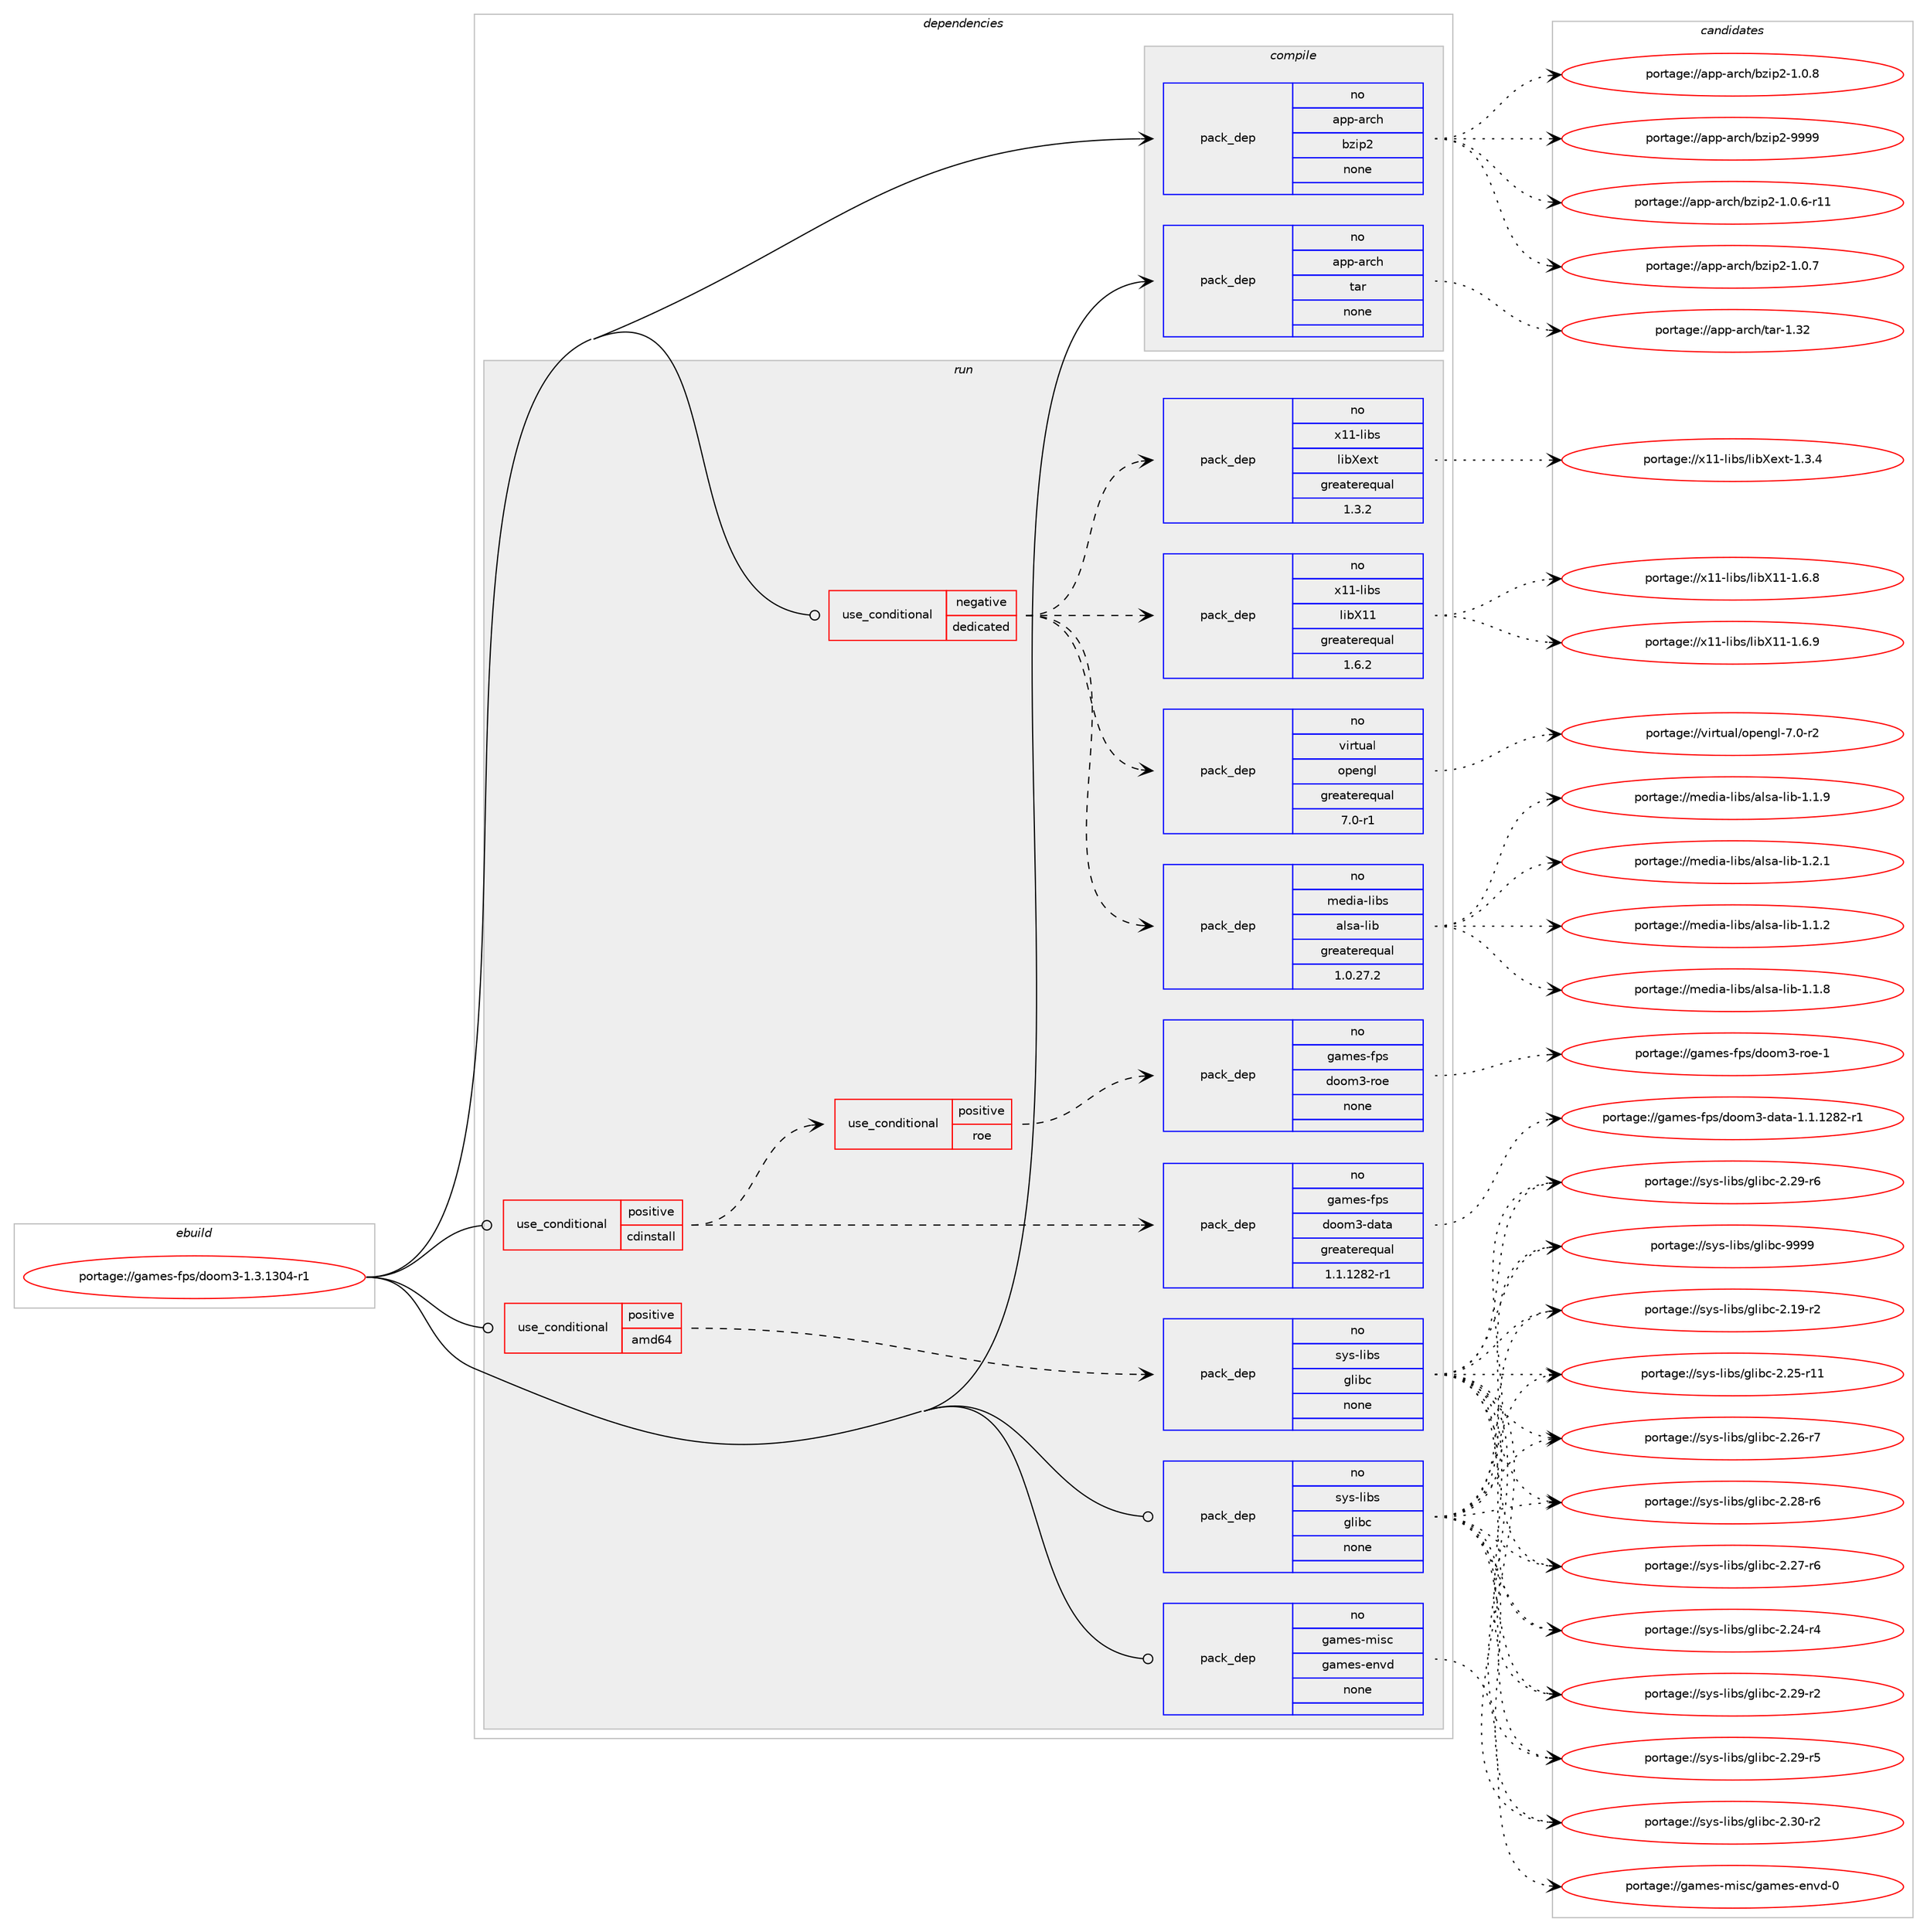 digraph prolog {

# *************
# Graph options
# *************

newrank=true;
concentrate=true;
compound=true;
graph [rankdir=LR,fontname=Helvetica,fontsize=10,ranksep=1.5];#, ranksep=2.5, nodesep=0.2];
edge  [arrowhead=vee];
node  [fontname=Helvetica,fontsize=10];

# **********
# The ebuild
# **********

subgraph cluster_leftcol {
color=gray;
rank=same;
label=<<i>ebuild</i>>;
id [label="portage://games-fps/doom3-1.3.1304-r1", color=red, width=4, href="../games-fps/doom3-1.3.1304-r1.svg"];
}

# ****************
# The dependencies
# ****************

subgraph cluster_midcol {
color=gray;
label=<<i>dependencies</i>>;
subgraph cluster_compile {
fillcolor="#eeeeee";
style=filled;
label=<<i>compile</i>>;
subgraph pack195614 {
dependency272590 [label=<<TABLE BORDER="0" CELLBORDER="1" CELLSPACING="0" CELLPADDING="4" WIDTH="220"><TR><TD ROWSPAN="6" CELLPADDING="30">pack_dep</TD></TR><TR><TD WIDTH="110">no</TD></TR><TR><TD>app-arch</TD></TR><TR><TD>bzip2</TD></TR><TR><TD>none</TD></TR><TR><TD></TD></TR></TABLE>>, shape=none, color=blue];
}
id:e -> dependency272590:w [weight=20,style="solid",arrowhead="vee"];
subgraph pack195615 {
dependency272591 [label=<<TABLE BORDER="0" CELLBORDER="1" CELLSPACING="0" CELLPADDING="4" WIDTH="220"><TR><TD ROWSPAN="6" CELLPADDING="30">pack_dep</TD></TR><TR><TD WIDTH="110">no</TD></TR><TR><TD>app-arch</TD></TR><TR><TD>tar</TD></TR><TR><TD>none</TD></TR><TR><TD></TD></TR></TABLE>>, shape=none, color=blue];
}
id:e -> dependency272591:w [weight=20,style="solid",arrowhead="vee"];
}
subgraph cluster_compileandrun {
fillcolor="#eeeeee";
style=filled;
label=<<i>compile and run</i>>;
}
subgraph cluster_run {
fillcolor="#eeeeee";
style=filled;
label=<<i>run</i>>;
subgraph cond73131 {
dependency272592 [label=<<TABLE BORDER="0" CELLBORDER="1" CELLSPACING="0" CELLPADDING="4"><TR><TD ROWSPAN="3" CELLPADDING="10">use_conditional</TD></TR><TR><TD>negative</TD></TR><TR><TD>dedicated</TD></TR></TABLE>>, shape=none, color=red];
subgraph pack195616 {
dependency272593 [label=<<TABLE BORDER="0" CELLBORDER="1" CELLSPACING="0" CELLPADDING="4" WIDTH="220"><TR><TD ROWSPAN="6" CELLPADDING="30">pack_dep</TD></TR><TR><TD WIDTH="110">no</TD></TR><TR><TD>virtual</TD></TR><TR><TD>opengl</TD></TR><TR><TD>greaterequal</TD></TR><TR><TD>7.0-r1</TD></TR></TABLE>>, shape=none, color=blue];
}
dependency272592:e -> dependency272593:w [weight=20,style="dashed",arrowhead="vee"];
subgraph pack195617 {
dependency272594 [label=<<TABLE BORDER="0" CELLBORDER="1" CELLSPACING="0" CELLPADDING="4" WIDTH="220"><TR><TD ROWSPAN="6" CELLPADDING="30">pack_dep</TD></TR><TR><TD WIDTH="110">no</TD></TR><TR><TD>x11-libs</TD></TR><TR><TD>libX11</TD></TR><TR><TD>greaterequal</TD></TR><TR><TD>1.6.2</TD></TR></TABLE>>, shape=none, color=blue];
}
dependency272592:e -> dependency272594:w [weight=20,style="dashed",arrowhead="vee"];
subgraph pack195618 {
dependency272595 [label=<<TABLE BORDER="0" CELLBORDER="1" CELLSPACING="0" CELLPADDING="4" WIDTH="220"><TR><TD ROWSPAN="6" CELLPADDING="30">pack_dep</TD></TR><TR><TD WIDTH="110">no</TD></TR><TR><TD>x11-libs</TD></TR><TR><TD>libXext</TD></TR><TR><TD>greaterequal</TD></TR><TR><TD>1.3.2</TD></TR></TABLE>>, shape=none, color=blue];
}
dependency272592:e -> dependency272595:w [weight=20,style="dashed",arrowhead="vee"];
subgraph pack195619 {
dependency272596 [label=<<TABLE BORDER="0" CELLBORDER="1" CELLSPACING="0" CELLPADDING="4" WIDTH="220"><TR><TD ROWSPAN="6" CELLPADDING="30">pack_dep</TD></TR><TR><TD WIDTH="110">no</TD></TR><TR><TD>media-libs</TD></TR><TR><TD>alsa-lib</TD></TR><TR><TD>greaterequal</TD></TR><TR><TD>1.0.27.2</TD></TR></TABLE>>, shape=none, color=blue];
}
dependency272592:e -> dependency272596:w [weight=20,style="dashed",arrowhead="vee"];
}
id:e -> dependency272592:w [weight=20,style="solid",arrowhead="odot"];
subgraph cond73132 {
dependency272597 [label=<<TABLE BORDER="0" CELLBORDER="1" CELLSPACING="0" CELLPADDING="4"><TR><TD ROWSPAN="3" CELLPADDING="10">use_conditional</TD></TR><TR><TD>positive</TD></TR><TR><TD>amd64</TD></TR></TABLE>>, shape=none, color=red];
subgraph pack195620 {
dependency272598 [label=<<TABLE BORDER="0" CELLBORDER="1" CELLSPACING="0" CELLPADDING="4" WIDTH="220"><TR><TD ROWSPAN="6" CELLPADDING="30">pack_dep</TD></TR><TR><TD WIDTH="110">no</TD></TR><TR><TD>sys-libs</TD></TR><TR><TD>glibc</TD></TR><TR><TD>none</TD></TR><TR><TD></TD></TR></TABLE>>, shape=none, color=blue];
}
dependency272597:e -> dependency272598:w [weight=20,style="dashed",arrowhead="vee"];
}
id:e -> dependency272597:w [weight=20,style="solid",arrowhead="odot"];
subgraph cond73133 {
dependency272599 [label=<<TABLE BORDER="0" CELLBORDER="1" CELLSPACING="0" CELLPADDING="4"><TR><TD ROWSPAN="3" CELLPADDING="10">use_conditional</TD></TR><TR><TD>positive</TD></TR><TR><TD>cdinstall</TD></TR></TABLE>>, shape=none, color=red];
subgraph pack195621 {
dependency272600 [label=<<TABLE BORDER="0" CELLBORDER="1" CELLSPACING="0" CELLPADDING="4" WIDTH="220"><TR><TD ROWSPAN="6" CELLPADDING="30">pack_dep</TD></TR><TR><TD WIDTH="110">no</TD></TR><TR><TD>games-fps</TD></TR><TR><TD>doom3-data</TD></TR><TR><TD>greaterequal</TD></TR><TR><TD>1.1.1282-r1</TD></TR></TABLE>>, shape=none, color=blue];
}
dependency272599:e -> dependency272600:w [weight=20,style="dashed",arrowhead="vee"];
subgraph cond73134 {
dependency272601 [label=<<TABLE BORDER="0" CELLBORDER="1" CELLSPACING="0" CELLPADDING="4"><TR><TD ROWSPAN="3" CELLPADDING="10">use_conditional</TD></TR><TR><TD>positive</TD></TR><TR><TD>roe</TD></TR></TABLE>>, shape=none, color=red];
subgraph pack195622 {
dependency272602 [label=<<TABLE BORDER="0" CELLBORDER="1" CELLSPACING="0" CELLPADDING="4" WIDTH="220"><TR><TD ROWSPAN="6" CELLPADDING="30">pack_dep</TD></TR><TR><TD WIDTH="110">no</TD></TR><TR><TD>games-fps</TD></TR><TR><TD>doom3-roe</TD></TR><TR><TD>none</TD></TR><TR><TD></TD></TR></TABLE>>, shape=none, color=blue];
}
dependency272601:e -> dependency272602:w [weight=20,style="dashed",arrowhead="vee"];
}
dependency272599:e -> dependency272601:w [weight=20,style="dashed",arrowhead="vee"];
}
id:e -> dependency272599:w [weight=20,style="solid",arrowhead="odot"];
subgraph pack195623 {
dependency272603 [label=<<TABLE BORDER="0" CELLBORDER="1" CELLSPACING="0" CELLPADDING="4" WIDTH="220"><TR><TD ROWSPAN="6" CELLPADDING="30">pack_dep</TD></TR><TR><TD WIDTH="110">no</TD></TR><TR><TD>games-misc</TD></TR><TR><TD>games-envd</TD></TR><TR><TD>none</TD></TR><TR><TD></TD></TR></TABLE>>, shape=none, color=blue];
}
id:e -> dependency272603:w [weight=20,style="solid",arrowhead="odot"];
subgraph pack195624 {
dependency272604 [label=<<TABLE BORDER="0" CELLBORDER="1" CELLSPACING="0" CELLPADDING="4" WIDTH="220"><TR><TD ROWSPAN="6" CELLPADDING="30">pack_dep</TD></TR><TR><TD WIDTH="110">no</TD></TR><TR><TD>sys-libs</TD></TR><TR><TD>glibc</TD></TR><TR><TD>none</TD></TR><TR><TD></TD></TR></TABLE>>, shape=none, color=blue];
}
id:e -> dependency272604:w [weight=20,style="solid",arrowhead="odot"];
}
}

# **************
# The candidates
# **************

subgraph cluster_choices {
rank=same;
color=gray;
label=<<i>candidates</i>>;

subgraph choice195614 {
color=black;
nodesep=1;
choiceportage97112112459711499104479812210511250454946484654451144949 [label="portage://app-arch/bzip2-1.0.6-r11", color=red, width=4,href="../app-arch/bzip2-1.0.6-r11.svg"];
choiceportage97112112459711499104479812210511250454946484655 [label="portage://app-arch/bzip2-1.0.7", color=red, width=4,href="../app-arch/bzip2-1.0.7.svg"];
choiceportage97112112459711499104479812210511250454946484656 [label="portage://app-arch/bzip2-1.0.8", color=red, width=4,href="../app-arch/bzip2-1.0.8.svg"];
choiceportage971121124597114991044798122105112504557575757 [label="portage://app-arch/bzip2-9999", color=red, width=4,href="../app-arch/bzip2-9999.svg"];
dependency272590:e -> choiceportage97112112459711499104479812210511250454946484654451144949:w [style=dotted,weight="100"];
dependency272590:e -> choiceportage97112112459711499104479812210511250454946484655:w [style=dotted,weight="100"];
dependency272590:e -> choiceportage97112112459711499104479812210511250454946484656:w [style=dotted,weight="100"];
dependency272590:e -> choiceportage971121124597114991044798122105112504557575757:w [style=dotted,weight="100"];
}
subgraph choice195615 {
color=black;
nodesep=1;
choiceportage9711211245971149910447116971144549465150 [label="portage://app-arch/tar-1.32", color=red, width=4,href="../app-arch/tar-1.32.svg"];
dependency272591:e -> choiceportage9711211245971149910447116971144549465150:w [style=dotted,weight="100"];
}
subgraph choice195616 {
color=black;
nodesep=1;
choiceportage1181051141161179710847111112101110103108455546484511450 [label="portage://virtual/opengl-7.0-r2", color=red, width=4,href="../virtual/opengl-7.0-r2.svg"];
dependency272593:e -> choiceportage1181051141161179710847111112101110103108455546484511450:w [style=dotted,weight="100"];
}
subgraph choice195617 {
color=black;
nodesep=1;
choiceportage120494945108105981154710810598884949454946544656 [label="portage://x11-libs/libX11-1.6.8", color=red, width=4,href="../x11-libs/libX11-1.6.8.svg"];
choiceportage120494945108105981154710810598884949454946544657 [label="portage://x11-libs/libX11-1.6.9", color=red, width=4,href="../x11-libs/libX11-1.6.9.svg"];
dependency272594:e -> choiceportage120494945108105981154710810598884949454946544656:w [style=dotted,weight="100"];
dependency272594:e -> choiceportage120494945108105981154710810598884949454946544657:w [style=dotted,weight="100"];
}
subgraph choice195618 {
color=black;
nodesep=1;
choiceportage12049494510810598115471081059888101120116454946514652 [label="portage://x11-libs/libXext-1.3.4", color=red, width=4,href="../x11-libs/libXext-1.3.4.svg"];
dependency272595:e -> choiceportage12049494510810598115471081059888101120116454946514652:w [style=dotted,weight="100"];
}
subgraph choice195619 {
color=black;
nodesep=1;
choiceportage1091011001059745108105981154797108115974510810598454946494650 [label="portage://media-libs/alsa-lib-1.1.2", color=red, width=4,href="../media-libs/alsa-lib-1.1.2.svg"];
choiceportage1091011001059745108105981154797108115974510810598454946494656 [label="portage://media-libs/alsa-lib-1.1.8", color=red, width=4,href="../media-libs/alsa-lib-1.1.8.svg"];
choiceportage1091011001059745108105981154797108115974510810598454946494657 [label="portage://media-libs/alsa-lib-1.1.9", color=red, width=4,href="../media-libs/alsa-lib-1.1.9.svg"];
choiceportage1091011001059745108105981154797108115974510810598454946504649 [label="portage://media-libs/alsa-lib-1.2.1", color=red, width=4,href="../media-libs/alsa-lib-1.2.1.svg"];
dependency272596:e -> choiceportage1091011001059745108105981154797108115974510810598454946494650:w [style=dotted,weight="100"];
dependency272596:e -> choiceportage1091011001059745108105981154797108115974510810598454946494656:w [style=dotted,weight="100"];
dependency272596:e -> choiceportage1091011001059745108105981154797108115974510810598454946494657:w [style=dotted,weight="100"];
dependency272596:e -> choiceportage1091011001059745108105981154797108115974510810598454946504649:w [style=dotted,weight="100"];
}
subgraph choice195620 {
color=black;
nodesep=1;
choiceportage115121115451081059811547103108105989945504649574511450 [label="portage://sys-libs/glibc-2.19-r2", color=red, width=4,href="../sys-libs/glibc-2.19-r2.svg"];
choiceportage115121115451081059811547103108105989945504650524511452 [label="portage://sys-libs/glibc-2.24-r4", color=red, width=4,href="../sys-libs/glibc-2.24-r4.svg"];
choiceportage11512111545108105981154710310810598994550465053451144949 [label="portage://sys-libs/glibc-2.25-r11", color=red, width=4,href="../sys-libs/glibc-2.25-r11.svg"];
choiceportage115121115451081059811547103108105989945504650544511455 [label="portage://sys-libs/glibc-2.26-r7", color=red, width=4,href="../sys-libs/glibc-2.26-r7.svg"];
choiceportage115121115451081059811547103108105989945504650554511454 [label="portage://sys-libs/glibc-2.27-r6", color=red, width=4,href="../sys-libs/glibc-2.27-r6.svg"];
choiceportage115121115451081059811547103108105989945504650564511454 [label="portage://sys-libs/glibc-2.28-r6", color=red, width=4,href="../sys-libs/glibc-2.28-r6.svg"];
choiceportage115121115451081059811547103108105989945504650574511450 [label="portage://sys-libs/glibc-2.29-r2", color=red, width=4,href="../sys-libs/glibc-2.29-r2.svg"];
choiceportage115121115451081059811547103108105989945504650574511453 [label="portage://sys-libs/glibc-2.29-r5", color=red, width=4,href="../sys-libs/glibc-2.29-r5.svg"];
choiceportage115121115451081059811547103108105989945504650574511454 [label="portage://sys-libs/glibc-2.29-r6", color=red, width=4,href="../sys-libs/glibc-2.29-r6.svg"];
choiceportage115121115451081059811547103108105989945504651484511450 [label="portage://sys-libs/glibc-2.30-r2", color=red, width=4,href="../sys-libs/glibc-2.30-r2.svg"];
choiceportage11512111545108105981154710310810598994557575757 [label="portage://sys-libs/glibc-9999", color=red, width=4,href="../sys-libs/glibc-9999.svg"];
dependency272598:e -> choiceportage115121115451081059811547103108105989945504649574511450:w [style=dotted,weight="100"];
dependency272598:e -> choiceportage115121115451081059811547103108105989945504650524511452:w [style=dotted,weight="100"];
dependency272598:e -> choiceportage11512111545108105981154710310810598994550465053451144949:w [style=dotted,weight="100"];
dependency272598:e -> choiceportage115121115451081059811547103108105989945504650544511455:w [style=dotted,weight="100"];
dependency272598:e -> choiceportage115121115451081059811547103108105989945504650554511454:w [style=dotted,weight="100"];
dependency272598:e -> choiceportage115121115451081059811547103108105989945504650564511454:w [style=dotted,weight="100"];
dependency272598:e -> choiceportage115121115451081059811547103108105989945504650574511450:w [style=dotted,weight="100"];
dependency272598:e -> choiceportage115121115451081059811547103108105989945504650574511453:w [style=dotted,weight="100"];
dependency272598:e -> choiceportage115121115451081059811547103108105989945504650574511454:w [style=dotted,weight="100"];
dependency272598:e -> choiceportage115121115451081059811547103108105989945504651484511450:w [style=dotted,weight="100"];
dependency272598:e -> choiceportage11512111545108105981154710310810598994557575757:w [style=dotted,weight="100"];
}
subgraph choice195621 {
color=black;
nodesep=1;
choiceportage103971091011154510211211547100111111109514510097116974549464946495056504511449 [label="portage://games-fps/doom3-data-1.1.1282-r1", color=red, width=4,href="../games-fps/doom3-data-1.1.1282-r1.svg"];
dependency272600:e -> choiceportage103971091011154510211211547100111111109514510097116974549464946495056504511449:w [style=dotted,weight="100"];
}
subgraph choice195622 {
color=black;
nodesep=1;
choiceportage10397109101115451021121154710011111110951451141111014549 [label="portage://games-fps/doom3-roe-1", color=red, width=4,href="../games-fps/doom3-roe-1.svg"];
dependency272602:e -> choiceportage10397109101115451021121154710011111110951451141111014549:w [style=dotted,weight="100"];
}
subgraph choice195623 {
color=black;
nodesep=1;
choiceportage1039710910111545109105115994710397109101115451011101181004548 [label="portage://games-misc/games-envd-0", color=red, width=4,href="../games-misc/games-envd-0.svg"];
dependency272603:e -> choiceportage1039710910111545109105115994710397109101115451011101181004548:w [style=dotted,weight="100"];
}
subgraph choice195624 {
color=black;
nodesep=1;
choiceportage115121115451081059811547103108105989945504649574511450 [label="portage://sys-libs/glibc-2.19-r2", color=red, width=4,href="../sys-libs/glibc-2.19-r2.svg"];
choiceportage115121115451081059811547103108105989945504650524511452 [label="portage://sys-libs/glibc-2.24-r4", color=red, width=4,href="../sys-libs/glibc-2.24-r4.svg"];
choiceportage11512111545108105981154710310810598994550465053451144949 [label="portage://sys-libs/glibc-2.25-r11", color=red, width=4,href="../sys-libs/glibc-2.25-r11.svg"];
choiceportage115121115451081059811547103108105989945504650544511455 [label="portage://sys-libs/glibc-2.26-r7", color=red, width=4,href="../sys-libs/glibc-2.26-r7.svg"];
choiceportage115121115451081059811547103108105989945504650554511454 [label="portage://sys-libs/glibc-2.27-r6", color=red, width=4,href="../sys-libs/glibc-2.27-r6.svg"];
choiceportage115121115451081059811547103108105989945504650564511454 [label="portage://sys-libs/glibc-2.28-r6", color=red, width=4,href="../sys-libs/glibc-2.28-r6.svg"];
choiceportage115121115451081059811547103108105989945504650574511450 [label="portage://sys-libs/glibc-2.29-r2", color=red, width=4,href="../sys-libs/glibc-2.29-r2.svg"];
choiceportage115121115451081059811547103108105989945504650574511453 [label="portage://sys-libs/glibc-2.29-r5", color=red, width=4,href="../sys-libs/glibc-2.29-r5.svg"];
choiceportage115121115451081059811547103108105989945504650574511454 [label="portage://sys-libs/glibc-2.29-r6", color=red, width=4,href="../sys-libs/glibc-2.29-r6.svg"];
choiceportage115121115451081059811547103108105989945504651484511450 [label="portage://sys-libs/glibc-2.30-r2", color=red, width=4,href="../sys-libs/glibc-2.30-r2.svg"];
choiceportage11512111545108105981154710310810598994557575757 [label="portage://sys-libs/glibc-9999", color=red, width=4,href="../sys-libs/glibc-9999.svg"];
dependency272604:e -> choiceportage115121115451081059811547103108105989945504649574511450:w [style=dotted,weight="100"];
dependency272604:e -> choiceportage115121115451081059811547103108105989945504650524511452:w [style=dotted,weight="100"];
dependency272604:e -> choiceportage11512111545108105981154710310810598994550465053451144949:w [style=dotted,weight="100"];
dependency272604:e -> choiceportage115121115451081059811547103108105989945504650544511455:w [style=dotted,weight="100"];
dependency272604:e -> choiceportage115121115451081059811547103108105989945504650554511454:w [style=dotted,weight="100"];
dependency272604:e -> choiceportage115121115451081059811547103108105989945504650564511454:w [style=dotted,weight="100"];
dependency272604:e -> choiceportage115121115451081059811547103108105989945504650574511450:w [style=dotted,weight="100"];
dependency272604:e -> choiceportage115121115451081059811547103108105989945504650574511453:w [style=dotted,weight="100"];
dependency272604:e -> choiceportage115121115451081059811547103108105989945504650574511454:w [style=dotted,weight="100"];
dependency272604:e -> choiceportage115121115451081059811547103108105989945504651484511450:w [style=dotted,weight="100"];
dependency272604:e -> choiceportage11512111545108105981154710310810598994557575757:w [style=dotted,weight="100"];
}
}

}
